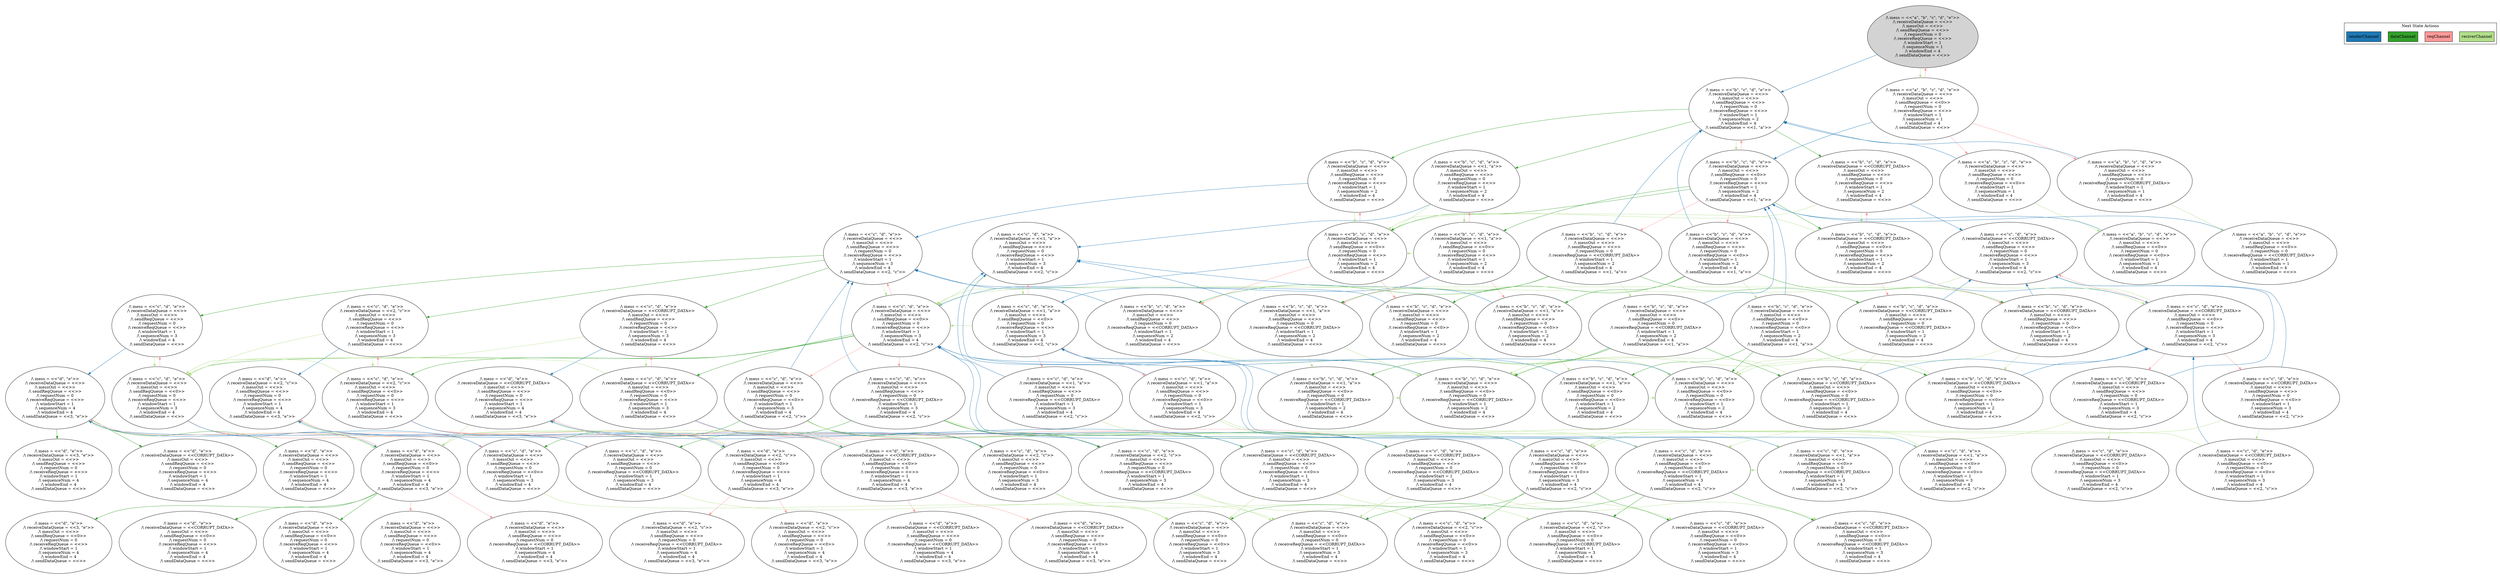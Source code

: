 strict digraph DiskGraph {
edge [colorscheme="paired12"]
nodesep=0.35;
subgraph cluster_graph {
color="white";
-1478909141643305300 [label="/\\ mess = <<\"a\", \"b\", \"c\", \"d\", \"e\">>\n/\\ receiveDataQueue = <<>>\n/\\ messOut = <<>>\n/\\ sendReqQueue = <<>>\n/\\ requestNum = 0\n/\\ receiveReqQueue = <<>>\n/\\ windowStart = 1\n/\\ sequenceNum = 1\n/\\ windowEnd = 4\n/\\ sendDataQueue = <<>>",style = filled]
-1478909141643305300 -> 798391530474487957 [label="",color="2",fontcolor="2"];
798391530474487957 [label="/\\ mess = <<\"b\", \"c\", \"d\", \"e\">>\n/\\ receiveDataQueue = <<>>\n/\\ messOut = <<>>\n/\\ sendReqQueue = <<>>\n/\\ requestNum = 0\n/\\ receiveReqQueue = <<>>\n/\\ windowStart = 1\n/\\ sequenceNum = 2\n/\\ windowEnd = 4\n/\\ sendDataQueue = <<1, \"a\">>"];
-1478909141643305300 -> -3741037986688153079 [label="",color="3",fontcolor="3"];
-3741037986688153079 [label="/\\ mess = <<\"a\", \"b\", \"c\", \"d\", \"e\">>\n/\\ receiveDataQueue = <<>>\n/\\ messOut = <<>>\n/\\ sendReqQueue = <<0>>\n/\\ requestNum = 0\n/\\ receiveReqQueue = <<>>\n/\\ windowStart = 1\n/\\ sequenceNum = 1\n/\\ windowEnd = 4\n/\\ sendDataQueue = <<>>"];
798391530474487957 -> 1242978909833309430 [label="",color="4",fontcolor="4"];
1242978909833309430 [label="/\\ mess = <<\"b\", \"c\", \"d\", \"e\">>\n/\\ receiveDataQueue = <<1, \"a\">>\n/\\ messOut = <<>>\n/\\ sendReqQueue = <<>>\n/\\ requestNum = 0\n/\\ receiveReqQueue = <<>>\n/\\ windowStart = 1\n/\\ sequenceNum = 2\n/\\ windowEnd = 4\n/\\ sendDataQueue = <<>>"];
798391530474487957 -> 7113594333064999191 [label="",color="4",fontcolor="4"];
7113594333064999191 [label="/\\ mess = <<\"b\", \"c\", \"d\", \"e\">>\n/\\ receiveDataQueue = <<CORRUPT_DATA>>\n/\\ messOut = <<>>\n/\\ sendReqQueue = <<>>\n/\\ requestNum = 0\n/\\ receiveReqQueue = <<>>\n/\\ windowStart = 1\n/\\ sequenceNum = 2\n/\\ windowEnd = 4\n/\\ sendDataQueue = <<>>"];
798391530474487957 -> -3148743946798515538 [label="",color="4",fontcolor="4"];
-3148743946798515538 [label="/\\ mess = <<\"b\", \"c\", \"d\", \"e\">>\n/\\ receiveDataQueue = <<>>\n/\\ messOut = <<>>\n/\\ sendReqQueue = <<>>\n/\\ requestNum = 0\n/\\ receiveReqQueue = <<>>\n/\\ windowStart = 1\n/\\ sequenceNum = 2\n/\\ windowEnd = 4\n/\\ sendDataQueue = <<>>"];
-3741037986688153079 -> 1110199762246868546 [label="",color="5",fontcolor="5"];
1110199762246868546 [label="/\\ mess = <<\"a\", \"b\", \"c\", \"d\", \"e\">>\n/\\ receiveDataQueue = <<>>\n/\\ messOut = <<>>\n/\\ sendReqQueue = <<>>\n/\\ requestNum = 0\n/\\ receiveReqQueue = <<0>>\n/\\ windowStart = 1\n/\\ sequenceNum = 1\n/\\ windowEnd = 4\n/\\ sendDataQueue = <<>>"];
798391530474487957 -> 8922478955672255580 [label="",color="3",fontcolor="3"];
8922478955672255580 [label="/\\ mess = <<\"b\", \"c\", \"d\", \"e\">>\n/\\ receiveDataQueue = <<>>\n/\\ messOut = <<>>\n/\\ sendReqQueue = <<0>>\n/\\ requestNum = 0\n/\\ receiveReqQueue = <<>>\n/\\ windowStart = 1\n/\\ sequenceNum = 2\n/\\ windowEnd = 4\n/\\ sendDataQueue = <<1, \"a\">>"];
-3741037986688153079 -> 6986946467093831340 [label="",color="5",fontcolor="5"];
6986946467093831340 [label="/\\ mess = <<\"a\", \"b\", \"c\", \"d\", \"e\">>\n/\\ receiveDataQueue = <<>>\n/\\ messOut = <<>>\n/\\ sendReqQueue = <<>>\n/\\ requestNum = 0\n/\\ receiveReqQueue = <<CORRUPT_DATA>>\n/\\ windowStart = 1\n/\\ sequenceNum = 1\n/\\ windowEnd = 4\n/\\ sendDataQueue = <<>>"];
1242978909833309430 -> 6144835938427385946 [label="",color="2",fontcolor="2"];
6144835938427385946 [label="/\\ mess = <<\"c\", \"d\", \"e\">>\n/\\ receiveDataQueue = <<1, \"a\">>\n/\\ messOut = <<>>\n/\\ sendReqQueue = <<>>\n/\\ requestNum = 0\n/\\ receiveReqQueue = <<>>\n/\\ windowStart = 1\n/\\ sequenceNum = 3\n/\\ windowEnd = 4\n/\\ sendDataQueue = <<2, \"c\">>"];
-3741037986688153079 -> -1478909141643305300 [label="",color="5",fontcolor="5"];
1242978909833309430 -> 2745385528556318988 [label="",color="3",fontcolor="3"];
2745385528556318988 [label="/\\ mess = <<\"b\", \"c\", \"d\", \"e\">>\n/\\ receiveDataQueue = <<>>\n/\\ messOut = <<>>\n/\\ sendReqQueue = <<0>>\n/\\ requestNum = 0\n/\\ receiveReqQueue = <<>>\n/\\ windowStart = 1\n/\\ sequenceNum = 2\n/\\ windowEnd = 4\n/\\ sendDataQueue = <<>>"];
-3741037986688153079 -> 8922478955672255580 [label="",color="2",fontcolor="2"];
1242978909833309430 -> -1096768099336726470 [label="",color="3",fontcolor="3"];
-1096768099336726470 [label="/\\ mess = <<\"b\", \"c\", \"d\", \"e\">>\n/\\ receiveDataQueue = <<1, \"a\">>\n/\\ messOut = <<>>\n/\\ sendReqQueue = <<0>>\n/\\ requestNum = 0\n/\\ receiveReqQueue = <<>>\n/\\ windowStart = 1\n/\\ sequenceNum = 2\n/\\ windowEnd = 4\n/\\ sendDataQueue = <<>>"];
7113594333064999191 -> 9143431641261105283 [label="",color="2",fontcolor="2"];
9143431641261105283 [label="/\\ mess = <<\"c\", \"d\", \"e\">>\n/\\ receiveDataQueue = <<CORRUPT_DATA>>\n/\\ messOut = <<>>\n/\\ sendReqQueue = <<>>\n/\\ requestNum = 0\n/\\ receiveReqQueue = <<>>\n/\\ windowStart = 1\n/\\ sequenceNum = 3\n/\\ windowEnd = 4\n/\\ sendDataQueue = <<2, \"c\">>"];
-3148743946798515538 -> -59078018249330872 [label="",color="2",fontcolor="2"];
-59078018249330872 [label="/\\ mess = <<\"c\", \"d\", \"e\">>\n/\\ receiveDataQueue = <<>>\n/\\ messOut = <<>>\n/\\ sendReqQueue = <<>>\n/\\ requestNum = 0\n/\\ receiveReqQueue = <<>>\n/\\ windowStart = 1\n/\\ sequenceNum = 3\n/\\ windowEnd = 4\n/\\ sendDataQueue = <<2, \"c\">>"];
7113594333064999191 -> 2745385528556318988 [label="",color="3",fontcolor="3"];
-3148743946798515538 -> 2745385528556318988 [label="",color="3",fontcolor="3"];
7113594333064999191 -> 1684599950545031927 [label="",color="3",fontcolor="3"];
1684599950545031927 [label="/\\ mess = <<\"b\", \"c\", \"d\", \"e\">>\n/\\ receiveDataQueue = <<CORRUPT_DATA>>\n/\\ messOut = <<>>\n/\\ sendReqQueue = <<0>>\n/\\ requestNum = 0\n/\\ receiveReqQueue = <<>>\n/\\ windowStart = 1\n/\\ sequenceNum = 2\n/\\ windowEnd = 4\n/\\ sendDataQueue = <<>>"];
8922478955672255580 -> -1096768099336726470 [label="",color="4",fontcolor="4"];
1110199762246868546 -> 798391530474487957 [label="",color="2",fontcolor="2"];
8922478955672255580 -> 1684599950545031927 [label="",color="4",fontcolor="4"];
1110199762246868546 -> 798391530474487957 [label="",color="2",fontcolor="2"];
8922478955672255580 -> 2745385528556318988 [label="",color="4",fontcolor="4"];
1110199762246868546 -> -5319709291261864029 [label="",color="3",fontcolor="3"];
-5319709291261864029 [label="/\\ mess = <<\"a\", \"b\", \"c\", \"d\", \"e\">>\n/\\ receiveDataQueue = <<>>\n/\\ messOut = <<>>\n/\\ sendReqQueue = <<0>>\n/\\ requestNum = 0\n/\\ receiveReqQueue = <<0>>\n/\\ windowStart = 1\n/\\ sequenceNum = 1\n/\\ windowEnd = 4\n/\\ sendDataQueue = <<>>"];
8922478955672255580 -> 8989973468428507079 [label="",color="5",fontcolor="5"];
8989973468428507079 [label="/\\ mess = <<\"b\", \"c\", \"d\", \"e\">>\n/\\ receiveDataQueue = <<>>\n/\\ messOut = <<>>\n/\\ sendReqQueue = <<>>\n/\\ requestNum = 0\n/\\ receiveReqQueue = <<0>>\n/\\ windowStart = 1\n/\\ sequenceNum = 2\n/\\ windowEnd = 4\n/\\ sendDataQueue = <<1, \"a\">>"];
8922478955672255580 -> 1348946375605156651 [label="",color="5",fontcolor="5"];
1348946375605156651 [label="/\\ mess = <<\"b\", \"c\", \"d\", \"e\">>\n/\\ receiveDataQueue = <<>>\n/\\ messOut = <<>>\n/\\ sendReqQueue = <<>>\n/\\ requestNum = 0\n/\\ receiveReqQueue = <<CORRUPT_DATA>>\n/\\ windowStart = 1\n/\\ sequenceNum = 2\n/\\ windowEnd = 4\n/\\ sendDataQueue = <<1, \"a\">>"];
6986946467093831340 -> 798391530474487957 [label="",color="2",fontcolor="2"];
8922478955672255580 -> 798391530474487957 [label="",color="5",fontcolor="5"];
6986946467093831340 -> 798391530474487957 [label="",color="2",fontcolor="2"];
6986946467093831340 -> -2760074818257479859 [label="",color="3",fontcolor="3"];
-2760074818257479859 [label="/\\ mess = <<\"a\", \"b\", \"c\", \"d\", \"e\">>\n/\\ receiveDataQueue = <<>>\n/\\ messOut = <<>>\n/\\ sendReqQueue = <<0>>\n/\\ requestNum = 0\n/\\ receiveReqQueue = <<CORRUPT_DATA>>\n/\\ windowStart = 1\n/\\ sequenceNum = 1\n/\\ windowEnd = 4\n/\\ sendDataQueue = <<>>"];
6144835938427385946 -> -8428777362931351304 [label="",color="3",fontcolor="3"];
-8428777362931351304 [label="/\\ mess = <<\"c\", \"d\", \"e\">>\n/\\ receiveDataQueue = <<>>\n/\\ messOut = <<>>\n/\\ sendReqQueue = <<0>>\n/\\ requestNum = 0\n/\\ receiveReqQueue = <<>>\n/\\ windowStart = 1\n/\\ sequenceNum = 3\n/\\ windowEnd = 4\n/\\ sendDataQueue = <<2, \"c\">>"];
2745385528556318988 -> -1917266120237144761 [label="",color="5",fontcolor="5"];
-1917266120237144761 [label="/\\ mess = <<\"b\", \"c\", \"d\", \"e\">>\n/\\ receiveDataQueue = <<>>\n/\\ messOut = <<>>\n/\\ sendReqQueue = <<>>\n/\\ requestNum = 0\n/\\ receiveReqQueue = <<0>>\n/\\ windowStart = 1\n/\\ sequenceNum = 2\n/\\ windowEnd = 4\n/\\ sendDataQueue = <<>>"];
6144835938427385946 -> -7141833805488613544 [label="",color="3",fontcolor="3"];
-7141833805488613544 [label="/\\ mess = <<\"c\", \"d\", \"e\">>\n/\\ receiveDataQueue = <<1, \"a\">>\n/\\ messOut = <<>>\n/\\ sendReqQueue = <<0>>\n/\\ requestNum = 0\n/\\ receiveReqQueue = <<>>\n/\\ windowStart = 1\n/\\ sequenceNum = 3\n/\\ windowEnd = 4\n/\\ sendDataQueue = <<2, \"c\">>"];
2745385528556318988 -> -8432384913543436887 [label="",color="5",fontcolor="5"];
-8432384913543436887 [label="/\\ mess = <<\"b\", \"c\", \"d\", \"e\">>\n/\\ receiveDataQueue = <<>>\n/\\ messOut = <<>>\n/\\ sendReqQueue = <<>>\n/\\ requestNum = 0\n/\\ receiveReqQueue = <<CORRUPT_DATA>>\n/\\ windowStart = 1\n/\\ sequenceNum = 2\n/\\ windowEnd = 4\n/\\ sendDataQueue = <<>>"];
-1096768099336726470 -> 3727412802165050481 [label="",color="5",fontcolor="5"];
3727412802165050481 [label="/\\ mess = <<\"b\", \"c\", \"d\", \"e\">>\n/\\ receiveDataQueue = <<1, \"a\">>\n/\\ messOut = <<>>\n/\\ sendReqQueue = <<>>\n/\\ requestNum = 0\n/\\ receiveReqQueue = <<0>>\n/\\ windowStart = 1\n/\\ sequenceNum = 2\n/\\ windowEnd = 4\n/\\ sendDataQueue = <<>>"];
2745385528556318988 -> -3148743946798515538 [label="",color="5",fontcolor="5"];
-1096768099336726470 -> 6639651892520832159 [label="",color="5",fontcolor="5"];
6639651892520832159 [label="/\\ mess = <<\"b\", \"c\", \"d\", \"e\">>\n/\\ receiveDataQueue = <<1, \"a\">>\n/\\ messOut = <<>>\n/\\ sendReqQueue = <<>>\n/\\ requestNum = 0\n/\\ receiveReqQueue = <<CORRUPT_DATA>>\n/\\ windowStart = 1\n/\\ sequenceNum = 2\n/\\ windowEnd = 4\n/\\ sendDataQueue = <<>>"];
2745385528556318988 -> -8428777362931351304 [label="",color="2",fontcolor="2"];
9143431641261105283 -> -8428777362931351304 [label="",color="3",fontcolor="3"];
9143431641261105283 -> -2637822508081407440 [label="",color="3",fontcolor="3"];
-2637822508081407440 [label="/\\ mess = <<\"c\", \"d\", \"e\">>\n/\\ receiveDataQueue = <<CORRUPT_DATA>>\n/\\ messOut = <<>>\n/\\ sendReqQueue = <<0>>\n/\\ requestNum = 0\n/\\ receiveReqQueue = <<>>\n/\\ windowStart = 1\n/\\ sequenceNum = 3\n/\\ windowEnd = 4\n/\\ sendDataQueue = <<2, \"c\">>"];
-59078018249330872 -> -7139633852349644107 [label="",color="4",fontcolor="4"];
-7139633852349644107 [label="/\\ mess = <<\"c\", \"d\", \"e\">>\n/\\ receiveDataQueue = <<2, \"c\">>\n/\\ messOut = <<>>\n/\\ sendReqQueue = <<>>\n/\\ requestNum = 0\n/\\ receiveReqQueue = <<>>\n/\\ windowStart = 1\n/\\ sequenceNum = 3\n/\\ windowEnd = 4\n/\\ sendDataQueue = <<>>"];
-1096768099336726470 -> 1242978909833309430 [label="",color="5",fontcolor="5"];
-1096768099336726470 -> -7141833805488613544 [label="",color="2",fontcolor="2"];
-59078018249330872 -> -8877077134219352926 [label="",color="4",fontcolor="4"];
-8877077134219352926 [label="/\\ mess = <<\"c\", \"d\", \"e\">>\n/\\ receiveDataQueue = <<CORRUPT_DATA>>\n/\\ messOut = <<>>\n/\\ sendReqQueue = <<>>\n/\\ requestNum = 0\n/\\ receiveReqQueue = <<>>\n/\\ windowStart = 1\n/\\ sequenceNum = 3\n/\\ windowEnd = 4\n/\\ sendDataQueue = <<>>"];
-1096768099336726470 -> 2745385528556318988 [label="",color="3",fontcolor="3"];
-59078018249330872 -> 8138094060226788689 [label="",color="4",fontcolor="4"];
8138094060226788689 [label="/\\ mess = <<\"c\", \"d\", \"e\">>\n/\\ receiveDataQueue = <<>>\n/\\ messOut = <<>>\n/\\ sendReqQueue = <<>>\n/\\ requestNum = 0\n/\\ receiveReqQueue = <<>>\n/\\ windowStart = 1\n/\\ sequenceNum = 3\n/\\ windowEnd = 4\n/\\ sendDataQueue = <<>>"];
-59078018249330872 -> -8428777362931351304 [label="",color="3",fontcolor="3"];
-5319709291261864029 -> 8922478955672255580 [label="",color="2",fontcolor="2"];
-5319709291261864029 -> 8922478955672255580 [label="",color="2",fontcolor="2"];
8989973468428507079 -> 3727412802165050481 [label="",color="4",fontcolor="4"];
8989973468428507079 -> -3162099018081253700 [label="",color="4",fontcolor="4"];
8989973468428507079 -> -1917266120237144761 [label="",color="4",fontcolor="4"];
8989973468428507079 -> 798391530474487957 [label="",color="2",fontcolor="2"];
8989973468428507079 -> 8226981200682178836 [label="",color="3",fontcolor="3"];
8226981200682178836 [label="/\\ mess = <<\"b\", \"c\", \"d\", \"e\">>\n/\\ receiveDataQueue = <<>>\n/\\ messOut = <<>>\n/\\ sendReqQueue = <<0>>\n/\\ requestNum = 0\n/\\ receiveReqQueue = <<0>>\n/\\ windowStart = 1\n/\\ sequenceNum = 2\n/\\ windowEnd = 4\n/\\ sendDataQueue = <<1, \"a\">>"];
1348946375605156651 -> 6639651892520832159 [label="",color="4",fontcolor="4"];
1348946375605156651 -> -4935010931200948654 [label="",color="4",fontcolor="4"];
-4935010931200948654 [label="/\\ mess = <<\"b\", \"c\", \"d\", \"e\">>\n/\\ receiveDataQueue = <<CORRUPT_DATA>>\n/\\ messOut = <<>>\n/\\ sendReqQueue = <<>>\n/\\ requestNum = 0\n/\\ receiveReqQueue = <<CORRUPT_DATA>>\n/\\ windowStart = 1\n/\\ sequenceNum = 2\n/\\ windowEnd = 4\n/\\ sendDataQueue = <<>>"];
1348946375605156651 -> -8432384913543436887 [label="",color="4",fontcolor="4"];
1348946375605156651 -> 798391530474487957 [label="",color="2",fontcolor="2"];
1348946375605156651 -> 2042027811658184184 [label="",color="3",fontcolor="3"];
2042027811658184184 [label="/\\ mess = <<\"b\", \"c\", \"d\", \"e\">>\n/\\ receiveDataQueue = <<>>\n/\\ messOut = <<>>\n/\\ sendReqQueue = <<0>>\n/\\ requestNum = 0\n/\\ receiveReqQueue = <<CORRUPT_DATA>>\n/\\ windowStart = 1\n/\\ sequenceNum = 2\n/\\ windowEnd = 4\n/\\ sendDataQueue = <<1, \"a\">>"];
-2760074818257479859 -> 8922478955672255580 [label="",color="2",fontcolor="2"];
-2760074818257479859 -> 8922478955672255580 [label="",color="2",fontcolor="2"];
-8428777362931351304 -> -3506781899921014883 [label="",color="4",fontcolor="4"];
-3506781899921014883 [label="/\\ mess = <<\"c\", \"d\", \"e\">>\n/\\ receiveDataQueue = <<2, \"c\">>\n/\\ messOut = <<>>\n/\\ sendReqQueue = <<0>>\n/\\ requestNum = 0\n/\\ receiveReqQueue = <<>>\n/\\ windowStart = 1\n/\\ sequenceNum = 3\n/\\ windowEnd = 4\n/\\ sendDataQueue = <<>>"];
-8428777362931351304 -> -549478244466772598 [label="",color="4",fontcolor="4"];
-549478244466772598 [label="/\\ mess = <<\"c\", \"d\", \"e\">>\n/\\ receiveDataQueue = <<CORRUPT_DATA>>\n/\\ messOut = <<>>\n/\\ sendReqQueue = <<0>>\n/\\ requestNum = 0\n/\\ receiveReqQueue = <<>>\n/\\ windowStart = 1\n/\\ sequenceNum = 3\n/\\ windowEnd = 4\n/\\ sendDataQueue = <<>>"];
-8428777362931351304 -> -4580362384378026823 [label="",color="4",fontcolor="4"];
-4580362384378026823 [label="/\\ mess = <<\"c\", \"d\", \"e\">>\n/\\ receiveDataQueue = <<>>\n/\\ messOut = <<>>\n/\\ sendReqQueue = <<0>>\n/\\ requestNum = 0\n/\\ receiveReqQueue = <<>>\n/\\ windowStart = 1\n/\\ sequenceNum = 3\n/\\ windowEnd = 4\n/\\ sendDataQueue = <<>>"];
-8428777362931351304 -> -8352143425012782237 [label="",color="5",fontcolor="5"];
-8352143425012782237 [label="/\\ mess = <<\"c\", \"d\", \"e\">>\n/\\ receiveDataQueue = <<>>\n/\\ messOut = <<>>\n/\\ sendReqQueue = <<>>\n/\\ requestNum = 0\n/\\ receiveReqQueue = <<0>>\n/\\ windowStart = 1\n/\\ sequenceNum = 3\n/\\ windowEnd = 4\n/\\ sendDataQueue = <<2, \"c\">>"];
-8428777362931351304 -> -2130871781767034993 [label="",color="5",fontcolor="5"];
-2130871781767034993 [label="/\\ mess = <<\"c\", \"d\", \"e\">>\n/\\ receiveDataQueue = <<>>\n/\\ messOut = <<>>\n/\\ sendReqQueue = <<>>\n/\\ requestNum = 0\n/\\ receiveReqQueue = <<CORRUPT_DATA>>\n/\\ windowStart = 1\n/\\ sequenceNum = 3\n/\\ windowEnd = 4\n/\\ sendDataQueue = <<2, \"c\">>"];
-8428777362931351304 -> -59078018249330872 [label="",color="5",fontcolor="5"];
-1917266120237144761 -> -59078018249330872 [label="",color="2",fontcolor="2"];
-1917266120237144761 -> -59078018249330872 [label="",color="2",fontcolor="2"];
-1917266120237144761 -> 9130490671414562499 [label="",color="3",fontcolor="3"];
9130490671414562499 [label="/\\ mess = <<\"b\", \"c\", \"d\", \"e\">>\n/\\ receiveDataQueue = <<>>\n/\\ messOut = <<>>\n/\\ sendReqQueue = <<0>>\n/\\ requestNum = 0\n/\\ receiveReqQueue = <<0>>\n/\\ windowStart = 1\n/\\ sequenceNum = 2\n/\\ windowEnd = 4\n/\\ sendDataQueue = <<>>"];
-7141833805488613544 -> -7209465217076839229 [label="",color="5",fontcolor="5"];
-7209465217076839229 [label="/\\ mess = <<\"c\", \"d\", \"e\">>\n/\\ receiveDataQueue = <<1, \"a\">>\n/\\ messOut = <<>>\n/\\ sendReqQueue = <<>>\n/\\ requestNum = 0\n/\\ receiveReqQueue = <<0>>\n/\\ windowStart = 1\n/\\ sequenceNum = 3\n/\\ windowEnd = 4\n/\\ sendDataQueue = <<2, \"c\">>"];
-7141833805488613544 -> -754226232077758417 [label="",color="5",fontcolor="5"];
-754226232077758417 [label="/\\ mess = <<\"c\", \"d\", \"e\">>\n/\\ receiveDataQueue = <<1, \"a\">>\n/\\ messOut = <<>>\n/\\ sendReqQueue = <<>>\n/\\ requestNum = 0\n/\\ receiveReqQueue = <<CORRUPT_DATA>>\n/\\ windowStart = 1\n/\\ sequenceNum = 3\n/\\ windowEnd = 4\n/\\ sendDataQueue = <<2, \"c\">>"];
-7141833805488613544 -> 6144835938427385946 [label="",color="5",fontcolor="5"];
1684599950545031927 -> -3162099018081253700 [label="",color="5",fontcolor="5"];
-3162099018081253700 [label="/\\ mess = <<\"b\", \"c\", \"d\", \"e\">>\n/\\ receiveDataQueue = <<CORRUPT_DATA>>\n/\\ messOut = <<>>\n/\\ sendReqQueue = <<>>\n/\\ requestNum = 0\n/\\ receiveReqQueue = <<0>>\n/\\ windowStart = 1\n/\\ sequenceNum = 2\n/\\ windowEnd = 4\n/\\ sendDataQueue = <<>>"];
1684599950545031927 -> -4935010931200948654 [label="",color="5",fontcolor="5"];
-7141833805488613544 -> -8428777362931351304 [label="",color="3",fontcolor="3"];
1684599950545031927 -> 7113594333064999191 [label="",color="5",fontcolor="5"];
1684599950545031927 -> -2637822508081407440 [label="",color="2",fontcolor="2"];
-8432384913543436887 -> -59078018249330872 [label="",color="2",fontcolor="2"];
1684599950545031927 -> 2745385528556318988 [label="",color="3",fontcolor="3"];
-8432384913543436887 -> -59078018249330872 [label="",color="2",fontcolor="2"];
-8432384913543436887 -> 1236417205484129837 [label="",color="3",fontcolor="3"];
1236417205484129837 [label="/\\ mess = <<\"b\", \"c\", \"d\", \"e\">>\n/\\ receiveDataQueue = <<>>\n/\\ messOut = <<>>\n/\\ sendReqQueue = <<0>>\n/\\ requestNum = 0\n/\\ receiveReqQueue = <<CORRUPT_DATA>>\n/\\ windowStart = 1\n/\\ sequenceNum = 2\n/\\ windowEnd = 4\n/\\ sendDataQueue = <<>>"];
3727412802165050481 -> 6144835938427385946 [label="",color="2",fontcolor="2"];
3727412802165050481 -> 6144835938427385946 [label="",color="2",fontcolor="2"];
6639651892520832159 -> 6144835938427385946 [label="",color="2",fontcolor="2"];
3727412802165050481 -> 9130490671414562499 [label="",color="3",fontcolor="3"];
6639651892520832159 -> 6144835938427385946 [label="",color="2",fontcolor="2"];
3727412802165050481 -> 582064081508908776 [label="",color="3",fontcolor="3"];
582064081508908776 [label="/\\ mess = <<\"b\", \"c\", \"d\", \"e\">>\n/\\ receiveDataQueue = <<1, \"a\">>\n/\\ messOut = <<>>\n/\\ sendReqQueue = <<0>>\n/\\ requestNum = 0\n/\\ receiveReqQueue = <<0>>\n/\\ windowStart = 1\n/\\ sequenceNum = 2\n/\\ windowEnd = 4\n/\\ sendDataQueue = <<>>"];
-2637822508081407440 -> -2561039603525537365 [label="",color="5",fontcolor="5"];
-2561039603525537365 [label="/\\ mess = <<\"c\", \"d\", \"e\">>\n/\\ receiveDataQueue = <<CORRUPT_DATA>>\n/\\ messOut = <<>>\n/\\ sendReqQueue = <<>>\n/\\ requestNum = 0\n/\\ receiveReqQueue = <<0>>\n/\\ windowStart = 1\n/\\ sequenceNum = 3\n/\\ windowEnd = 4\n/\\ sendDataQueue = <<2, \"c\">>"];
-2637822508081407440 -> -5615994622539473593 [label="",color="5",fontcolor="5"];
-5615994622539473593 [label="/\\ mess = <<\"c\", \"d\", \"e\">>\n/\\ receiveDataQueue = <<CORRUPT_DATA>>\n/\\ messOut = <<>>\n/\\ sendReqQueue = <<>>\n/\\ requestNum = 0\n/\\ receiveReqQueue = <<CORRUPT_DATA>>\n/\\ windowStart = 1\n/\\ sequenceNum = 3\n/\\ windowEnd = 4\n/\\ sendDataQueue = <<2, \"c\">>"];
-2637822508081407440 -> 9143431641261105283 [label="",color="5",fontcolor="5"];
-2637822508081407440 -> -8428777362931351304 [label="",color="3",fontcolor="3"];
-7139633852349644107 -> 6438016957901626405 [label="",color="2",fontcolor="2"];
6438016957901626405 [label="/\\ mess = <<\"d\", \"e\">>\n/\\ receiveDataQueue = <<2, \"c\">>\n/\\ messOut = <<>>\n/\\ sendReqQueue = <<>>\n/\\ requestNum = 0\n/\\ receiveReqQueue = <<>>\n/\\ windowStart = 1\n/\\ sequenceNum = 4\n/\\ windowEnd = 4\n/\\ sendDataQueue = <<3, \"e\">>"];
-7139633852349644107 -> -4580362384378026823 [label="",color="3",fontcolor="3"];
-7139633852349644107 -> -3506781899921014883 [label="",color="3",fontcolor="3"];
-8877077134219352926 -> 433083953694930115 [label="",color="2",fontcolor="2"];
433083953694930115 [label="/\\ mess = <<\"d\", \"e\">>\n/\\ receiveDataQueue = <<CORRUPT_DATA>>\n/\\ messOut = <<>>\n/\\ sendReqQueue = <<>>\n/\\ requestNum = 0\n/\\ receiveReqQueue = <<>>\n/\\ windowStart = 1\n/\\ sequenceNum = 4\n/\\ windowEnd = 4\n/\\ sendDataQueue = <<3, \"e\">>"];
-8877077134219352926 -> -4580362384378026823 [label="",color="3",fontcolor="3"];
-8877077134219352926 -> -549478244466772598 [label="",color="3",fontcolor="3"];
8138094060226788689 -> -1881413285112175713 [label="",color="2",fontcolor="2"];
-1881413285112175713 [label="/\\ mess = <<\"d\", \"e\">>\n/\\ receiveDataQueue = <<>>\n/\\ messOut = <<>>\n/\\ sendReqQueue = <<>>\n/\\ requestNum = 0\n/\\ receiveReqQueue = <<>>\n/\\ windowStart = 1\n/\\ sequenceNum = 4\n/\\ windowEnd = 4\n/\\ sendDataQueue = <<3, \"e\">>"];
8138094060226788689 -> -4580362384378026823 [label="",color="3",fontcolor="3"];
8226981200682178836 -> 582064081508908776 [label="",color="4",fontcolor="4"];
8226981200682178836 -> 4460959181164076530 [label="",color="4",fontcolor="4"];
4460959181164076530 [label="/\\ mess = <<\"b\", \"c\", \"d\", \"e\">>\n/\\ receiveDataQueue = <<CORRUPT_DATA>>\n/\\ messOut = <<>>\n/\\ sendReqQueue = <<0>>\n/\\ requestNum = 0\n/\\ receiveReqQueue = <<0>>\n/\\ windowStart = 1\n/\\ sequenceNum = 2\n/\\ windowEnd = 4\n/\\ sendDataQueue = <<>>"];
8226981200682178836 -> 9130490671414562499 [label="",color="4",fontcolor="4"];
8226981200682178836 -> 8922478955672255580 [label="",color="2",fontcolor="2"];
-4935010931200948654 -> 9143431641261105283 [label="",color="2",fontcolor="2"];
-4935010931200948654 -> 9143431641261105283 [label="",color="2",fontcolor="2"];
6639651892520832159 -> 1236417205484129837 [label="",color="3",fontcolor="3"];
-4935010931200948654 -> 1236417205484129837 [label="",color="3",fontcolor="3"];
6639651892520832159 -> 7461706145542241798 [label="",color="3",fontcolor="3"];
7461706145542241798 [label="/\\ mess = <<\"b\", \"c\", \"d\", \"e\">>\n/\\ receiveDataQueue = <<1, \"a\">>\n/\\ messOut = <<>>\n/\\ sendReqQueue = <<0>>\n/\\ requestNum = 0\n/\\ receiveReqQueue = <<CORRUPT_DATA>>\n/\\ windowStart = 1\n/\\ sequenceNum = 2\n/\\ windowEnd = 4\n/\\ sendDataQueue = <<>>"];
-4935010931200948654 -> 5941977145406627100 [label="",color="3",fontcolor="3"];
5941977145406627100 [label="/\\ mess = <<\"b\", \"c\", \"d\", \"e\">>\n/\\ receiveDataQueue = <<CORRUPT_DATA>>\n/\\ messOut = <<>>\n/\\ sendReqQueue = <<0>>\n/\\ requestNum = 0\n/\\ receiveReqQueue = <<CORRUPT_DATA>>\n/\\ windowStart = 1\n/\\ sequenceNum = 2\n/\\ windowEnd = 4\n/\\ sendDataQueue = <<>>"];
2042027811658184184 -> 7461706145542241798 [label="",color="4",fontcolor="4"];
2042027811658184184 -> 5941977145406627100 [label="",color="4",fontcolor="4"];
2042027811658184184 -> 1236417205484129837 [label="",color="4",fontcolor="4"];
-3506781899921014883 -> 876083690474007510 [label="",color="5",fontcolor="5"];
876083690474007510 [label="/\\ mess = <<\"c\", \"d\", \"e\">>\n/\\ receiveDataQueue = <<2, \"c\">>\n/\\ messOut = <<>>\n/\\ sendReqQueue = <<>>\n/\\ requestNum = 0\n/\\ receiveReqQueue = <<0>>\n/\\ windowStart = 1\n/\\ sequenceNum = 3\n/\\ windowEnd = 4\n/\\ sendDataQueue = <<>>"];
2042027811658184184 -> 8922478955672255580 [label="",color="2",fontcolor="2"];
-3506781899921014883 -> 7185175994981526328 [label="",color="5",fontcolor="5"];
7185175994981526328 [label="/\\ mess = <<\"c\", \"d\", \"e\">>\n/\\ receiveDataQueue = <<2, \"c\">>\n/\\ messOut = <<>>\n/\\ sendReqQueue = <<>>\n/\\ requestNum = 0\n/\\ receiveReqQueue = <<CORRUPT_DATA>>\n/\\ windowStart = 1\n/\\ sequenceNum = 3\n/\\ windowEnd = 4\n/\\ sendDataQueue = <<>>"];
-3506781899921014883 -> -7139633852349644107 [label="",color="5",fontcolor="5"];
-3506781899921014883 -> -1826100070244465861 [label="",color="2",fontcolor="2"];
-1826100070244465861 [label="/\\ mess = <<\"d\", \"e\">>\n/\\ receiveDataQueue = <<2, \"c\">>\n/\\ messOut = <<>>\n/\\ sendReqQueue = <<0>>\n/\\ requestNum = 0\n/\\ receiveReqQueue = <<>>\n/\\ windowStart = 1\n/\\ sequenceNum = 4\n/\\ windowEnd = 4\n/\\ sendDataQueue = <<3, \"e\">>"];
-3506781899921014883 -> -4580362384378026823 [label="",color="3",fontcolor="3"];
-549478244466772598 -> 4261194122129826241 [label="",color="5",fontcolor="5"];
4261194122129826241 [label="/\\ mess = <<\"c\", \"d\", \"e\">>\n/\\ receiveDataQueue = <<CORRUPT_DATA>>\n/\\ messOut = <<>>\n/\\ sendReqQueue = <<>>\n/\\ requestNum = 0\n/\\ receiveReqQueue = <<0>>\n/\\ windowStart = 1\n/\\ sequenceNum = 3\n/\\ windowEnd = 4\n/\\ sendDataQueue = <<>>"];
-549478244466772598 -> 6105873375416623407 [label="",color="5",fontcolor="5"];
6105873375416623407 [label="/\\ mess = <<\"c\", \"d\", \"e\">>\n/\\ receiveDataQueue = <<CORRUPT_DATA>>\n/\\ messOut = <<>>\n/\\ sendReqQueue = <<>>\n/\\ requestNum = 0\n/\\ receiveReqQueue = <<CORRUPT_DATA>>\n/\\ windowStart = 1\n/\\ sequenceNum = 3\n/\\ windowEnd = 4\n/\\ sendDataQueue = <<>>"];
-549478244466772598 -> -8877077134219352926 [label="",color="5",fontcolor="5"];
-549478244466772598 -> -5337802975600788913 [label="",color="2",fontcolor="2"];
-5337802975600788913 [label="/\\ mess = <<\"d\", \"e\">>\n/\\ receiveDataQueue = <<CORRUPT_DATA>>\n/\\ messOut = <<>>\n/\\ sendReqQueue = <<0>>\n/\\ requestNum = 0\n/\\ receiveReqQueue = <<>>\n/\\ windowStart = 1\n/\\ sequenceNum = 4\n/\\ windowEnd = 4\n/\\ sendDataQueue = <<3, \"e\">>"];
-549478244466772598 -> -4580362384378026823 [label="",color="3",fontcolor="3"];
-8352143425012782237 -> 876083690474007510 [label="",color="4",fontcolor="4"];
-8352143425012782237 -> 4261194122129826241 [label="",color="4",fontcolor="4"];
-8352143425012782237 -> 221337898959597810 [label="",color="4",fontcolor="4"];
221337898959597810 [label="/\\ mess = <<\"c\", \"d\", \"e\">>\n/\\ receiveDataQueue = <<>>\n/\\ messOut = <<>>\n/\\ sendReqQueue = <<>>\n/\\ requestNum = 0\n/\\ receiveReqQueue = <<0>>\n/\\ windowStart = 1\n/\\ sequenceNum = 3\n/\\ windowEnd = 4\n/\\ sendDataQueue = <<>>"];
-8352143425012782237 -> -59078018249330872 [label="",color="2",fontcolor="2"];
-8352143425012782237 -> -8153596567391665004 [label="",color="3",fontcolor="3"];
-8153596567391665004 [label="/\\ mess = <<\"c\", \"d\", \"e\">>\n/\\ receiveDataQueue = <<>>\n/\\ messOut = <<>>\n/\\ sendReqQueue = <<0>>\n/\\ requestNum = 0\n/\\ receiveReqQueue = <<0>>\n/\\ windowStart = 1\n/\\ sequenceNum = 3\n/\\ windowEnd = 4\n/\\ sendDataQueue = <<2, \"c\">>"];
-2130871781767034993 -> 7185175994981526328 [label="",color="4",fontcolor="4"];
-2130871781767034993 -> 6105873375416623407 [label="",color="4",fontcolor="4"];
-2130871781767034993 -> 7821907729914507292 [label="",color="4",fontcolor="4"];
7821907729914507292 [label="/\\ mess = <<\"c\", \"d\", \"e\">>\n/\\ receiveDataQueue = <<>>\n/\\ messOut = <<>>\n/\\ sendReqQueue = <<>>\n/\\ requestNum = 0\n/\\ receiveReqQueue = <<CORRUPT_DATA>>\n/\\ windowStart = 1\n/\\ sequenceNum = 3\n/\\ windowEnd = 4\n/\\ sendDataQueue = <<>>"];
-2130871781767034993 -> -59078018249330872 [label="",color="2",fontcolor="2"];
-2130871781767034993 -> -2260176207169034120 [label="",color="3",fontcolor="3"];
-2260176207169034120 [label="/\\ mess = <<\"c\", \"d\", \"e\">>\n/\\ receiveDataQueue = <<>>\n/\\ messOut = <<>>\n/\\ sendReqQueue = <<0>>\n/\\ requestNum = 0\n/\\ receiveReqQueue = <<CORRUPT_DATA>>\n/\\ windowStart = 1\n/\\ sequenceNum = 3\n/\\ windowEnd = 4\n/\\ sendDataQueue = <<2, \"c\">>"];
9130490671414562499 -> -8428777362931351304 [label="",color="2",fontcolor="2"];
9130490671414562499 -> -8428777362931351304 [label="",color="2",fontcolor="2"];
-7209465217076839229 -> 6144835938427385946 [label="",color="2",fontcolor="2"];
-7209465217076839229 -> -8153596567391665004 [label="",color="3",fontcolor="3"];
-7209465217076839229 -> 5682911441108369607 [label="",color="3",fontcolor="3"];
5682911441108369607 [label="/\\ mess = <<\"c\", \"d\", \"e\">>\n/\\ receiveDataQueue = <<1, \"a\">>\n/\\ messOut = <<>>\n/\\ sendReqQueue = <<0>>\n/\\ requestNum = 0\n/\\ receiveReqQueue = <<0>>\n/\\ windowStart = 1\n/\\ sequenceNum = 3\n/\\ windowEnd = 4\n/\\ sendDataQueue = <<2, \"c\">>"];
-754226232077758417 -> 6144835938427385946 [label="",color="2",fontcolor="2"];
-4580362384378026823 -> 221337898959597810 [label="",color="5",fontcolor="5"];
-754226232077758417 -> -2260176207169034120 [label="",color="3",fontcolor="3"];
-4580362384378026823 -> 7821907729914507292 [label="",color="5",fontcolor="5"];
-754226232077758417 -> 2352963066936978475 [label="",color="3",fontcolor="3"];
2352963066936978475 [label="/\\ mess = <<\"c\", \"d\", \"e\">>\n/\\ receiveDataQueue = <<1, \"a\">>\n/\\ messOut = <<>>\n/\\ sendReqQueue = <<0>>\n/\\ requestNum = 0\n/\\ receiveReqQueue = <<CORRUPT_DATA>>\n/\\ windowStart = 1\n/\\ sequenceNum = 3\n/\\ windowEnd = 4\n/\\ sendDataQueue = <<2, \"c\">>"];
-4580362384378026823 -> 8138094060226788689 [label="",color="5",fontcolor="5"];
-4580362384378026823 -> -871562488471579464 [label="",color="2",fontcolor="2"];
-871562488471579464 [label="/\\ mess = <<\"d\", \"e\">>\n/\\ receiveDataQueue = <<>>\n/\\ messOut = <<>>\n/\\ sendReqQueue = <<0>>\n/\\ requestNum = 0\n/\\ receiveReqQueue = <<>>\n/\\ windowStart = 1\n/\\ sequenceNum = 4\n/\\ windowEnd = 4\n/\\ sendDataQueue = <<3, \"e\">>"];
-3162099018081253700 -> 9143431641261105283 [label="",color="2",fontcolor="2"];
-3162099018081253700 -> 9143431641261105283 [label="",color="2",fontcolor="2"];
-3162099018081253700 -> 9130490671414562499 [label="",color="3",fontcolor="3"];
1236417205484129837 -> -8428777362931351304 [label="",color="2",fontcolor="2"];
-3162099018081253700 -> 4460959181164076530 [label="",color="3",fontcolor="3"];
1236417205484129837 -> -8428777362931351304 [label="",color="2",fontcolor="2"];
-2561039603525537365 -> 9143431641261105283 [label="",color="2",fontcolor="2"];
582064081508908776 -> -7141833805488613544 [label="",color="2",fontcolor="2"];
582064081508908776 -> -7141833805488613544 [label="",color="2",fontcolor="2"];
-2561039603525537365 -> -8153596567391665004 [label="",color="3",fontcolor="3"];
-2561039603525537365 -> 1171547243501069911 [label="",color="3",fontcolor="3"];
1171547243501069911 [label="/\\ mess = <<\"c\", \"d\", \"e\">>\n/\\ receiveDataQueue = <<CORRUPT_DATA>>\n/\\ messOut = <<>>\n/\\ sendReqQueue = <<0>>\n/\\ requestNum = 0\n/\\ receiveReqQueue = <<0>>\n/\\ windowStart = 1\n/\\ sequenceNum = 3\n/\\ windowEnd = 4\n/\\ sendDataQueue = <<2, \"c\">>"];
582064081508908776 -> 9130490671414562499 [label="",color="3",fontcolor="3"];
-5615994622539473593 -> 9143431641261105283 [label="",color="2",fontcolor="2"];
6438016957901626405 -> -871562488471579464 [label="",color="3",fontcolor="3"];
6438016957901626405 -> -1826100070244465861 [label="",color="3",fontcolor="3"];
433083953694930115 -> -871562488471579464 [label="",color="3",fontcolor="3"];
433083953694930115 -> -5337802975600788913 [label="",color="3",fontcolor="3"];
-1881413285112175713 -> -5819023520288518570 [label="",color="4",fontcolor="4"];
-5819023520288518570 [label="/\\ mess = <<\"d\", \"e\">>\n/\\ receiveDataQueue = <<3, \"e\">>\n/\\ messOut = <<>>\n/\\ sendReqQueue = <<>>\n/\\ requestNum = 0\n/\\ receiveReqQueue = <<>>\n/\\ windowStart = 1\n/\\ sequenceNum = 4\n/\\ windowEnd = 4\n/\\ sendDataQueue = <<>>"];
-5615994622539473593 -> -2260176207169034120 [label="",color="3",fontcolor="3"];
-1881413285112175713 -> -2955141211478104756 [label="",color="4",fontcolor="4"];
-2955141211478104756 [label="/\\ mess = <<\"d\", \"e\">>\n/\\ receiveDataQueue = <<CORRUPT_DATA>>\n/\\ messOut = <<>>\n/\\ sendReqQueue = <<>>\n/\\ requestNum = 0\n/\\ receiveReqQueue = <<>>\n/\\ windowStart = 1\n/\\ sequenceNum = 4\n/\\ windowEnd = 4\n/\\ sendDataQueue = <<>>"];
-5615994622539473593 -> 9095171915346660027 [label="",color="3",fontcolor="3"];
9095171915346660027 [label="/\\ mess = <<\"c\", \"d\", \"e\">>\n/\\ receiveDataQueue = <<CORRUPT_DATA>>\n/\\ messOut = <<>>\n/\\ sendReqQueue = <<0>>\n/\\ requestNum = 0\n/\\ receiveReqQueue = <<CORRUPT_DATA>>\n/\\ windowStart = 1\n/\\ sequenceNum = 3\n/\\ windowEnd = 4\n/\\ sendDataQueue = <<2, \"c\">>"];
-1881413285112175713 -> -7206165820434068137 [label="",color="4",fontcolor="4"];
-7206165820434068137 [label="/\\ mess = <<\"d\", \"e\">>\n/\\ receiveDataQueue = <<>>\n/\\ messOut = <<>>\n/\\ sendReqQueue = <<>>\n/\\ requestNum = 0\n/\\ receiveReqQueue = <<>>\n/\\ windowStart = 1\n/\\ sequenceNum = 4\n/\\ windowEnd = 4\n/\\ sendDataQueue = <<>>"];
4460959181164076530 -> -2637822508081407440 [label="",color="2",fontcolor="2"];
-1881413285112175713 -> -871562488471579464 [label="",color="3",fontcolor="3"];
4460959181164076530 -> -2637822508081407440 [label="",color="2",fontcolor="2"];
4460959181164076530 -> 9130490671414562499 [label="",color="3",fontcolor="3"];
7461706145542241798 -> -7141833805488613544 [label="",color="2",fontcolor="2"];
7461706145542241798 -> -7141833805488613544 [label="",color="2",fontcolor="2"];
5941977145406627100 -> -2637822508081407440 [label="",color="2",fontcolor="2"];
7461706145542241798 -> 1236417205484129837 [label="",color="3",fontcolor="3"];
5941977145406627100 -> -2637822508081407440 [label="",color="2",fontcolor="2"];
5941977145406627100 -> 1236417205484129837 [label="",color="3",fontcolor="3"];
876083690474007510 -> 6438016957901626405 [label="",color="2",fontcolor="2"];
876083690474007510 -> 6438016957901626405 [label="",color="2",fontcolor="2"];
7185175994981526328 -> 6438016957901626405 [label="",color="2",fontcolor="2"];
876083690474007510 -> -7959762509772166722 [label="",color="3",fontcolor="3"];
-7959762509772166722 [label="/\\ mess = <<\"c\", \"d\", \"e\">>\n/\\ receiveDataQueue = <<>>\n/\\ messOut = <<>>\n/\\ sendReqQueue = <<0>>\n/\\ requestNum = 0\n/\\ receiveReqQueue = <<0>>\n/\\ windowStart = 1\n/\\ sequenceNum = 3\n/\\ windowEnd = 4\n/\\ sendDataQueue = <<>>"];
876083690474007510 -> -8721332131010281424 [label="",color="3",fontcolor="3"];
-8721332131010281424 [label="/\\ mess = <<\"c\", \"d\", \"e\">>\n/\\ receiveDataQueue = <<2, \"c\">>\n/\\ messOut = <<>>\n/\\ sendReqQueue = <<0>>\n/\\ requestNum = 0\n/\\ receiveReqQueue = <<0>>\n/\\ windowStart = 1\n/\\ sequenceNum = 3\n/\\ windowEnd = 4\n/\\ sendDataQueue = <<>>"];
7185175994981526328 -> 6438016957901626405 [label="",color="2",fontcolor="2"];
7185175994981526328 -> -137473941799163568 [label="",color="3",fontcolor="3"];
-137473941799163568 [label="/\\ mess = <<\"c\", \"d\", \"e\">>\n/\\ receiveDataQueue = <<>>\n/\\ messOut = <<>>\n/\\ sendReqQueue = <<0>>\n/\\ requestNum = 0\n/\\ receiveReqQueue = <<CORRUPT_DATA>>\n/\\ windowStart = 1\n/\\ sequenceNum = 3\n/\\ windowEnd = 4\n/\\ sendDataQueue = <<>>"];
-1826100070244465861 -> -2181521493909608288 [label="",color="5",fontcolor="5"];
-2181521493909608288 [label="/\\ mess = <<\"d\", \"e\">>\n/\\ receiveDataQueue = <<2, \"c\">>\n/\\ messOut = <<>>\n/\\ sendReqQueue = <<>>\n/\\ requestNum = 0\n/\\ receiveReqQueue = <<0>>\n/\\ windowStart = 1\n/\\ sequenceNum = 4\n/\\ windowEnd = 4\n/\\ sendDataQueue = <<3, \"e\">>"];
-1826100070244465861 -> -8087607949045562292 [label="",color="5",fontcolor="5"];
-8087607949045562292 [label="/\\ mess = <<\"d\", \"e\">>\n/\\ receiveDataQueue = <<2, \"c\">>\n/\\ messOut = <<>>\n/\\ sendReqQueue = <<>>\n/\\ requestNum = 0\n/\\ receiveReqQueue = <<CORRUPT_DATA>>\n/\\ windowStart = 1\n/\\ sequenceNum = 4\n/\\ windowEnd = 4\n/\\ sendDataQueue = <<3, \"e\">>"];
-1826100070244465861 -> 6438016957901626405 [label="",color="5",fontcolor="5"];
-1826100070244465861 -> -871562488471579464 [label="",color="3",fontcolor="3"];
4261194122129826241 -> 433083953694930115 [label="",color="2",fontcolor="2"];
4261194122129826241 -> 433083953694930115 [label="",color="2",fontcolor="2"];
4261194122129826241 -> -7959762509772166722 [label="",color="3",fontcolor="3"];
4261194122129826241 -> -891876245727489822 [label="",color="3",fontcolor="3"];
-891876245727489822 [label="/\\ mess = <<\"c\", \"d\", \"e\">>\n/\\ receiveDataQueue = <<CORRUPT_DATA>>\n/\\ messOut = <<>>\n/\\ sendReqQueue = <<0>>\n/\\ requestNum = 0\n/\\ receiveReqQueue = <<0>>\n/\\ windowStart = 1\n/\\ sequenceNum = 3\n/\\ windowEnd = 4\n/\\ sendDataQueue = <<>>"];
6105873375416623407 -> 433083953694930115 [label="",color="2",fontcolor="2"];
6105873375416623407 -> 433083953694930115 [label="",color="2",fontcolor="2"];
6105873375416623407 -> -137473941799163568 [label="",color="3",fontcolor="3"];
6105873375416623407 -> -7205252247537381364 [label="",color="3",fontcolor="3"];
-7205252247537381364 [label="/\\ mess = <<\"c\", \"d\", \"e\">>\n/\\ receiveDataQueue = <<CORRUPT_DATA>>\n/\\ messOut = <<>>\n/\\ sendReqQueue = <<0>>\n/\\ requestNum = 0\n/\\ receiveReqQueue = <<CORRUPT_DATA>>\n/\\ windowStart = 1\n/\\ sequenceNum = 3\n/\\ windowEnd = 4\n/\\ sendDataQueue = <<>>"];
7185175994981526328 -> -1627703113981869858 [label="",color="3",fontcolor="3"];
-1627703113981869858 [label="/\\ mess = <<\"c\", \"d\", \"e\">>\n/\\ receiveDataQueue = <<2, \"c\">>\n/\\ messOut = <<>>\n/\\ sendReqQueue = <<0>>\n/\\ requestNum = 0\n/\\ receiveReqQueue = <<CORRUPT_DATA>>\n/\\ windowStart = 1\n/\\ sequenceNum = 3\n/\\ windowEnd = 4\n/\\ sendDataQueue = <<>>"];
-5337802975600788913 -> -5549105364241575468 [label="",color="5",fontcolor="5"];
-5549105364241575468 [label="/\\ mess = <<\"d\", \"e\">>\n/\\ receiveDataQueue = <<CORRUPT_DATA>>\n/\\ messOut = <<>>\n/\\ sendReqQueue = <<>>\n/\\ requestNum = 0\n/\\ receiveReqQueue = <<0>>\n/\\ windowStart = 1\n/\\ sequenceNum = 4\n/\\ windowEnd = 4\n/\\ sendDataQueue = <<3, \"e\">>"];
-5337802975600788913 -> -2556011885014385352 [label="",color="5",fontcolor="5"];
-2556011885014385352 [label="/\\ mess = <<\"d\", \"e\">>\n/\\ receiveDataQueue = <<CORRUPT_DATA>>\n/\\ messOut = <<>>\n/\\ sendReqQueue = <<>>\n/\\ requestNum = 0\n/\\ receiveReqQueue = <<CORRUPT_DATA>>\n/\\ windowStart = 1\n/\\ sequenceNum = 4\n/\\ windowEnd = 4\n/\\ sendDataQueue = <<3, \"e\">>"];
-5337802975600788913 -> 433083953694930115 [label="",color="5",fontcolor="5"];
221337898959597810 -> -1881413285112175713 [label="",color="2",fontcolor="2"];
-5337802975600788913 -> -871562488471579464 [label="",color="3",fontcolor="3"];
221337898959597810 -> -1881413285112175713 [label="",color="2",fontcolor="2"];
-8153596567391665004 -> -8721332131010281424 [label="",color="4",fontcolor="4"];
-8153596567391665004 -> -891876245727489822 [label="",color="4",fontcolor="4"];
221337898959597810 -> -7959762509772166722 [label="",color="3",fontcolor="3"];
-8153596567391665004 -> -7959762509772166722 [label="",color="4",fontcolor="4"];
-8153596567391665004 -> -8428777362931351304 [label="",color="2",fontcolor="2"];
7821907729914507292 -> -1881413285112175713 [label="",color="2",fontcolor="2"];
7821907729914507292 -> -1881413285112175713 [label="",color="2",fontcolor="2"];
-2260176207169034120 -> -1627703113981869858 [label="",color="4",fontcolor="4"];
7821907729914507292 -> -137473941799163568 [label="",color="3",fontcolor="3"];
-2260176207169034120 -> -7205252247537381364 [label="",color="4",fontcolor="4"];
-2260176207169034120 -> -137473941799163568 [label="",color="4",fontcolor="4"];
5682911441108369607 -> -7141833805488613544 [label="",color="2",fontcolor="2"];
-2260176207169034120 -> -8428777362931351304 [label="",color="2",fontcolor="2"];
5682911441108369607 -> -8153596567391665004 [label="",color="3",fontcolor="3"];
2352963066936978475 -> -7141833805488613544 [label="",color="2",fontcolor="2"];
-871562488471579464 -> -7030535801230946816 [label="",color="4",fontcolor="4"];
-7030535801230946816 [label="/\\ mess = <<\"d\", \"e\">>\n/\\ receiveDataQueue = <<3, \"e\">>\n/\\ messOut = <<>>\n/\\ sendReqQueue = <<0>>\n/\\ requestNum = 0\n/\\ receiveReqQueue = <<>>\n/\\ windowStart = 1\n/\\ sequenceNum = 4\n/\\ windowEnd = 4\n/\\ sendDataQueue = <<>>"];
2352963066936978475 -> -2260176207169034120 [label="",color="3",fontcolor="3"];
-871562488471579464 -> -4975036101393764701 [label="",color="4",fontcolor="4"];
-4975036101393764701 [label="/\\ mess = <<\"d\", \"e\">>\n/\\ receiveDataQueue = <<CORRUPT_DATA>>\n/\\ messOut = <<>>\n/\\ sendReqQueue = <<0>>\n/\\ requestNum = 0\n/\\ receiveReqQueue = <<>>\n/\\ windowStart = 1\n/\\ sequenceNum = 4\n/\\ windowEnd = 4\n/\\ sendDataQueue = <<>>"];
1171547243501069911 -> -2637822508081407440 [label="",color="2",fontcolor="2"];
1171547243501069911 -> -8153596567391665004 [label="",color="3",fontcolor="3"];
-871562488471579464 -> -7900374271154707113 [label="",color="4",fontcolor="4"];
-7900374271154707113 [label="/\\ mess = <<\"d\", \"e\">>\n/\\ receiveDataQueue = <<>>\n/\\ messOut = <<>>\n/\\ sendReqQueue = <<0>>\n/\\ requestNum = 0\n/\\ receiveReqQueue = <<>>\n/\\ windowStart = 1\n/\\ sequenceNum = 4\n/\\ windowEnd = 4\n/\\ sendDataQueue = <<>>"];
-871562488471579464 -> -795350548001276125 [label="",color="5",fontcolor="5"];
-795350548001276125 [label="/\\ mess = <<\"d\", \"e\">>\n/\\ receiveDataQueue = <<>>\n/\\ messOut = <<>>\n/\\ sendReqQueue = <<>>\n/\\ requestNum = 0\n/\\ receiveReqQueue = <<0>>\n/\\ windowStart = 1\n/\\ sequenceNum = 4\n/\\ windowEnd = 4\n/\\ sendDataQueue = <<3, \"e\">>"];
-871562488471579464 -> -7310188501124230193 [label="",color="5",fontcolor="5"];
-7310188501124230193 [label="/\\ mess = <<\"d\", \"e\">>\n/\\ receiveDataQueue = <<>>\n/\\ messOut = <<>>\n/\\ sendReqQueue = <<>>\n/\\ requestNum = 0\n/\\ receiveReqQueue = <<CORRUPT_DATA>>\n/\\ windowStart = 1\n/\\ sequenceNum = 4\n/\\ windowEnd = 4\n/\\ sendDataQueue = <<3, \"e\">>"];
-871562488471579464 -> -1881413285112175713 [label="",color="5",fontcolor="5"];
{rank = same; -1478909141643305300;}
{rank = same; 798391530474487957;-3741037986688153079;}
{rank = same; 1110199762246868546;7113594333064999191;8922478955672255580;1242978909833309430;-3148743946798515538;6986946467093831340;}
{rank = same; 6144835938427385946;8989973468428507079;-5319709291261864029;-1096768099336726470;1348946375605156651;2745385528556318988;-59078018249330872;9143431641261105283;1684599950545031927;-2760074818257479859;}
{rank = same; -1917266120237144761;-8428777362931351304;8138094060226788689;-8432384913543436887;2042027811658184184;3727412802165050481;-7139633852349644107;-8877077134219352926;8226981200682178836;-2637822508081407440;-3162099018081253700;6639651892520832159;-7141833805488613544;-4935010931200948654;}
{rank = same; -754226232077758417;5941977145406627100;-8352143425012782237;433083953694930115;-549478244466772598;6438016957901626405;-3506781899921014883;-5615994622539473593;4460959181164076530;-4580362384378026823;1236417205484129837;582064081508908776;-2561039603525537365;9130490671414562499;-1881413285112175713;-2130871781767034993;7461706145542241798;-7209465217076839229;}
{rank = same; 5682911441108369607;-2260176207169034120;-871562488471579464;1171547243501069911;876083690474007510;-5337802975600788913;221337898959597810;-8153596567391665004;6105873375416623407;7185175994981526328;-1826100070244465861;2352963066936978475;7821907729914507292;4261194122129826241;}
}
subgraph cluster_legend {graph[style=bold];label = "Next State Actions" style="solid"
node [ labeljust="l",colorscheme="paired12",style=filled,shape=record ]
reciverChannel [label="reciverChannel",fillcolor=3]
reqChannel [label="reqChannel",fillcolor=5]
dataChannel [label="dataChannel",fillcolor=4]
senderChannel [label="senderChannel",fillcolor=2]
}}